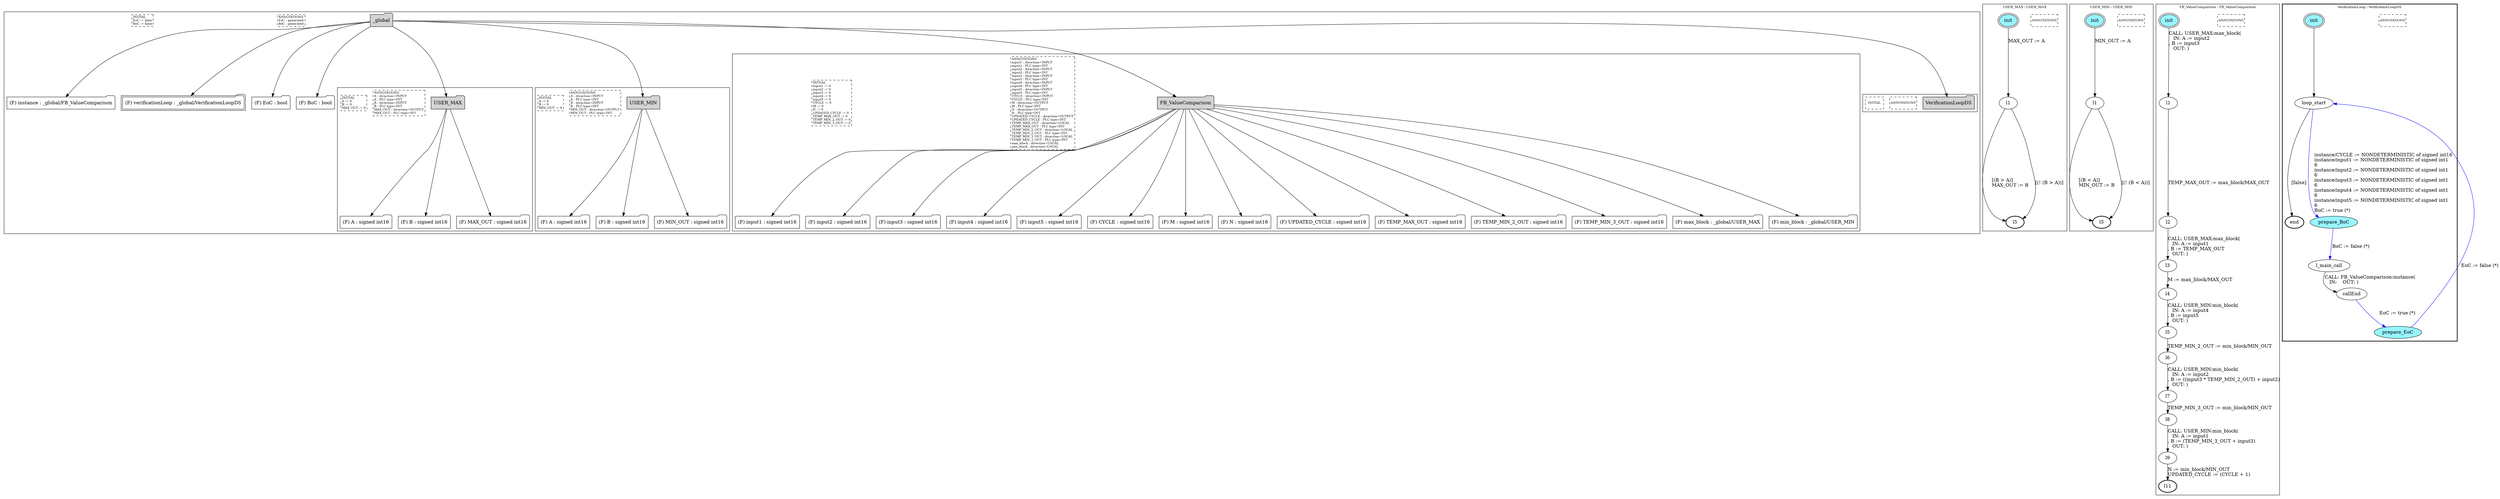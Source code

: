 digraph G {
	subgraph cluster__global356835027 {
		node [shape="folder", style="filled"];
		//label="_global";
		_global356835027 [label="_global"];
		_global356835027 -> instance1681875321;
		instance1681875321 [label = "(F) instance : _global/FB_ValueComparison", fillcolor="white" ];
		_global356835027 -> verificationLoop1111700510;
		verificationLoop1111700510 [label = "(F) verificationLoop : _global/VerificationLoopDS", fillcolor="white" , peripheries=2];
		_global356835027 -> EoC906838480;
		EoC906838480 [label = "(F) EoC : bool", fillcolor="white" ];
		_global356835027 -> BoC344410717;
		BoC344410717 [label = "(F) BoC : bool", fillcolor="white" ];
		_global356835027 -> USER_MAX63746349;
		subgraph cluster_USER_MAX63746349 {
			node [shape="folder", style="filled"];
			//label="USER_MAX";
			USER_MAX63746349 [label="USER_MAX"];
			USER_MAX63746349 -> A1739581705;
			A1739581705 [label = "(F) A : signed int16", fillcolor="white" ];
			USER_MAX63746349 -> B383882703;
			B383882703 [label = "(F) B : signed int16", fillcolor="white" ];
			USER_MAX63746349 -> MAX_OUT125530569;
			MAX_OUT125530569 [label = "(F) MAX_OUT : signed int16", fillcolor="white" ];
			
			annotations_pseudonode_USER_MAX63746349 [
				label="ANNOTATIONS\lA : direction=INPUT\lA : PLC type=INT\lB : direction=INPUT\lB : PLC type=INT\lMAX_OUT : direction=OUTPUT\lMAX_OUT : PLC type=INT\l",
				fontsize=9, margin="0.04,0.04", fillcolor="white", shape="rectangle", style="dashed"];
			initamt_pseudonode_USER_MAX63746349 [
				label="INITIAL\lA := 0\lB := 0\lMAX_OUT := 0\l",
				fontsize=9, margin="0.04,0.04", fillcolor="lightyellow", shape="rectangle", style="dashed"];
		}
		_global356835027 -> USER_MIN457218681;
		subgraph cluster_USER_MIN457218681 {
			node [shape="folder", style="filled"];
			//label="USER_MIN";
			USER_MIN457218681 [label="USER_MIN"];
			USER_MIN457218681 -> A242833949;
			A242833949 [label = "(F) A : signed int16", fillcolor="white" ];
			USER_MIN457218681 -> B1657624109;
			B1657624109 [label = "(F) B : signed int16", fillcolor="white" ];
			USER_MIN457218681 -> MIN_OUT540537131;
			MIN_OUT540537131 [label = "(F) MIN_OUT : signed int16", fillcolor="white" ];
			
			annotations_pseudonode_USER_MIN457218681 [
				label="ANNOTATIONS\lA : direction=INPUT\lA : PLC type=INT\lB : direction=INPUT\lB : PLC type=INT\lMIN_OUT : direction=OUTPUT\lMIN_OUT : PLC type=INT\l",
				fontsize=9, margin="0.04,0.04", fillcolor="white", shape="rectangle", style="dashed"];
			initamt_pseudonode_USER_MIN457218681 [
				label="INITIAL\lA := 0\lB := 0\lMIN_OUT := 0\l",
				fontsize=9, margin="0.04,0.04", fillcolor="lightyellow", shape="rectangle", style="dashed"];
		}
		_global356835027 -> FB_ValueComparison1950555036;
		subgraph cluster_FB_ValueComparison1950555036 {
			node [shape="folder", style="filled"];
			//label="FB_ValueComparison";
			FB_ValueComparison1950555036 [label="FB_ValueComparison"];
			FB_ValueComparison1950555036 -> input11761382759;
			input11761382759 [label = "(F) input1 : signed int16", fillcolor="white" ];
			FB_ValueComparison1950555036 -> input2979248421;
			input2979248421 [label = "(F) input2 : signed int16", fillcolor="white" ];
			FB_ValueComparison1950555036 -> input3201036751;
			input3201036751 [label = "(F) input3 : signed int16", fillcolor="white" ];
			FB_ValueComparison1950555036 -> input41239935217;
			input41239935217 [label = "(F) input4 : signed int16", fillcolor="white" ];
			FB_ValueComparison1950555036 -> input51877964230;
			input51877964230 [label = "(F) input5 : signed int16", fillcolor="white" ];
			FB_ValueComparison1950555036 -> CYCLE1534265514;
			CYCLE1534265514 [label = "(F) CYCLE : signed int16", fillcolor="white" ];
			FB_ValueComparison1950555036 -> M721004015;
			M721004015 [label = "(F) M : signed int16", fillcolor="white" ];
			FB_ValueComparison1950555036 -> N10044740;
			N10044740 [label = "(F) N : signed int16", fillcolor="white" ];
			FB_ValueComparison1950555036 -> UPDATED_CYCLE376017690;
			UPDATED_CYCLE376017690 [label = "(F) UPDATED_CYCLE : signed int16", fillcolor="white" ];
			FB_ValueComparison1950555036 -> TEMP_MAX_OUT920033195;
			TEMP_MAX_OUT920033195 [label = "(F) TEMP_MAX_OUT : signed int16", fillcolor="white" ];
			FB_ValueComparison1950555036 -> TEMP_MIN_2_OUT24226406;
			TEMP_MIN_2_OUT24226406 [label = "(F) TEMP_MIN_2_OUT : signed int16", fillcolor="white" ];
			FB_ValueComparison1950555036 -> TEMP_MIN_3_OUT1239710170;
			TEMP_MIN_3_OUT1239710170 [label = "(F) TEMP_MIN_3_OUT : signed int16", fillcolor="white" ];
			FB_ValueComparison1950555036 -> max_block2144817630;
			max_block2144817630 [label = "(F) max_block : _global/USER_MAX", fillcolor="white" ];
			FB_ValueComparison1950555036 -> min_block260345895;
			min_block260345895 [label = "(F) min_block : _global/USER_MIN", fillcolor="white" ];
			
			annotations_pseudonode_FB_ValueComparison1950555036 [
				label="ANNOTATIONS\linput1 : direction=INPUT\linput1 : PLC type=INT\linput2 : direction=INPUT\linput2 : PLC type=INT\linput3 : direction=INPUT\linput3 : PLC type=INT\linput4 : direction=INPUT\linput4 : PLC type=INT\linput5 : direction=INPUT\linput5 : PLC type=INT\lCYCLE : direction=INPUT\lCYCLE : PLC type=INT\lM : direction=OUTPUT\lM : PLC type=INT\lN : direction=OUTPUT\lN : PLC type=INT\lUPDATED_CYCLE : direction=OUTPUT\lUPDATED_CYCLE : PLC type=INT\lTEMP_MAX_OUT : direction=LOCAL\lTEMP_MAX_OUT : PLC type=INT\lTEMP_MIN_2_OUT : direction=LOCAL\lTEMP_MIN_2_OUT : PLC type=INT\lTEMP_MIN_3_OUT : direction=LOCAL\lTEMP_MIN_3_OUT : PLC type=INT\lmax_block : direction=LOCAL\lmin_block : direction=LOCAL\l",
				fontsize=9, margin="0.04,0.04", fillcolor="white", shape="rectangle", style="dashed"];
			initamt_pseudonode_FB_ValueComparison1950555036 [
				label="INITIAL\linput1 := 0\linput2 := 0\linput3 := 0\linput4 := 0\linput5 := 0\lCYCLE := 0\lM := 0\lN := 0\lUPDATED_CYCLE := 0\lTEMP_MAX_OUT := 0\lTEMP_MIN_2_OUT := 0\lTEMP_MIN_3_OUT := 0\l",
				fontsize=9, margin="0.04,0.04", fillcolor="lightyellow", shape="rectangle", style="dashed"];
		}
		_global356835027 -> VerificationLoopDS1090123277;
		subgraph cluster_VerificationLoopDS1090123277 {
			node [shape="folder", style="filled"];
			//label="VerificationLoopDS";
			VerificationLoopDS1090123277 [label="VerificationLoopDS"];
			
			annotations_pseudonode_VerificationLoopDS1090123277 [
				label="ANNOTATIONS",
				fontsize=9, margin="0.04,0.04", fillcolor="white", shape="rectangle", style="dashed"];
			initamt_pseudonode_VerificationLoopDS1090123277 [
				label="INITIAL",
				fontsize=9, margin="0.04,0.04", fillcolor="lightyellow", shape="rectangle", style="dashed"];
		}
		
		annotations_pseudonode__global356835027 [
			label="ANNOTATIONS\lEoC : generated\lBoC : generated\l",
			fontsize=9, margin="0.04,0.04", fillcolor="white", shape="rectangle", style="dashed"];
		initamt_pseudonode__global356835027 [
			label="INITIAL\lEoC := false\lBoC := false\l",
			fontsize=9, margin="0.04,0.04", fillcolor="lightyellow", shape="rectangle", style="dashed"];
	}
	subgraph clusterUSER_MAX {
		node [style="filled"];
		color="black";
		fontsize=10;
		ranksep=0.4;
		
		label="USER_MAX : USER_MAX";
		
		annotations_pseudonode_USER_MAX [
			label="ANNOTATIONS",
			fontsize=9, margin="0.04,0.04", fillcolor="white", shape="rectangle", style="dashed"];
		
		init_USER_MAX [label="init", color="black", fillcolor="cadetblue1", peripheries=2, shape="ellipse"];
		l1_USER_MAX [label="l1", color="black", fillcolor="white", shape="ellipse"];
		l5_USER_MAX [label="l5", color="black", fillcolor="white", style=bold, shape="ellipse"];
		init_USER_MAX -> l1_USER_MAX [color="black", label="MAX_OUT := A"];
		l1_USER_MAX -> l5_USER_MAX [color="black", label="[(B > A)]\lMAX_OUT := B\l"];
		l1_USER_MAX -> l5_USER_MAX [color="black", label="[(! (B > A))]"];
	}
	subgraph clusterUSER_MIN {
		node [style="filled"];
		color="black";
		fontsize=10;
		ranksep=0.4;
		
		label="USER_MIN : USER_MIN";
		
		annotations_pseudonode_USER_MIN [
			label="ANNOTATIONS",
			fontsize=9, margin="0.04,0.04", fillcolor="white", shape="rectangle", style="dashed"];
		
		init_USER_MIN [label="init", color="black", fillcolor="cadetblue1", peripheries=2, shape="ellipse"];
		l1_USER_MIN [label="l1", color="black", fillcolor="white", shape="ellipse"];
		l5_USER_MIN [label="l5", color="black", fillcolor="white", style=bold, shape="ellipse"];
		init_USER_MIN -> l1_USER_MIN [color="black", label="MIN_OUT := A"];
		l1_USER_MIN -> l5_USER_MIN [color="black", label="[(B < A)]\lMIN_OUT := B\l"];
		l1_USER_MIN -> l5_USER_MIN [color="black", label="[(! (B < A))]"];
	}
	subgraph clusterFB_ValueComparison {
		node [style="filled"];
		color="black";
		fontsize=10;
		ranksep=0.4;
		
		label="FB_ValueComparison : FB_ValueComparison";
		
		annotations_pseudonode_FB_ValueComparison [
			label="ANNOTATIONS",
			fontsize=9, margin="0.04,0.04", fillcolor="white", shape="rectangle", style="dashed"];
		
		init_FB_ValueComparison [label="init", color="black", fillcolor="cadetblue1", peripheries=2, shape="ellipse"];
		l1_FB_ValueComparison [label="l1", color="black", fillcolor="white", shape="ellipse"];
		l2_FB_ValueComparison [label="l2", color="black", fillcolor="white", shape="ellipse"];
		l3_FB_ValueComparison [label="l3", color="black", fillcolor="white", shape="ellipse"];
		l4_FB_ValueComparison [label="l4", color="black", fillcolor="white", shape="ellipse"];
		l5_FB_ValueComparison [label="l5", color="black", fillcolor="white", shape="ellipse"];
		l6_FB_ValueComparison [label="l6", color="black", fillcolor="white", shape="ellipse"];
		l7_FB_ValueComparison [label="l7", color="black", fillcolor="white", shape="ellipse"];
		l8_FB_ValueComparison [label="l8", color="black", fillcolor="white", shape="ellipse"];
		l9_FB_ValueComparison [label="l9", color="black", fillcolor="white", shape="ellipse"];
		l11_FB_ValueComparison [label="l11", color="black", fillcolor="white", style=bold, shape="ellipse"];
		init_FB_ValueComparison -> l1_FB_ValueComparison [color="black", label="CALL: USER_MAX:max_block(\l   IN: A := input2\l, B := input3\l   OUT: )\l"];
		l1_FB_ValueComparison -> l2_FB_ValueComparison [color="black", label="TEMP_MAX_OUT := max_block/MAX_OUT"];
		l2_FB_ValueComparison -> l3_FB_ValueComparison [color="black", label="CALL: USER_MAX:max_block(\l   IN: A := input1\l, B := TEMP_MAX_OUT\l   OUT: )\l"];
		l3_FB_ValueComparison -> l4_FB_ValueComparison [color="black", label="M := max_block/MAX_OUT"];
		l4_FB_ValueComparison -> l5_FB_ValueComparison [color="black", label="CALL: USER_MIN:min_block(\l   IN: A := input4\l, B := input5\l   OUT: )\l"];
		l5_FB_ValueComparison -> l6_FB_ValueComparison [color="black", label="TEMP_MIN_2_OUT := min_block/MIN_OUT"];
		l6_FB_ValueComparison -> l7_FB_ValueComparison [color="black", label="CALL: USER_MIN:min_block(\l   IN: A := input2\l, B := ((input3 * TEMP_MIN_2_OUT) + input2)\l   OUT: )\l"];
		l7_FB_ValueComparison -> l8_FB_ValueComparison [color="black", label="TEMP_MIN_3_OUT := min_block/MIN_OUT"];
		l8_FB_ValueComparison -> l9_FB_ValueComparison [color="black", label="CALL: USER_MIN:min_block(\l   IN: A := input1\l, B := (TEMP_MIN_3_OUT + input3)\l   OUT: )\l"];
		l9_FB_ValueComparison -> l11_FB_ValueComparison [color="black", label="N := min_block/MIN_OUT\lUPDATED_CYCLE := (CYCLE + 1)\l"];
	}
	subgraph clusterVerificationLoop {
		node [style="filled"];
		style=bold;
		color="black";
		fontsize=10;
		ranksep=0.4;
		
		label="VerificationLoop : VerificationLoopDS";
		
		annotations_pseudonode_VerificationLoop [
			label="ANNOTATIONS",
			fontsize=9, margin="0.04,0.04", fillcolor="white", shape="rectangle", style="dashed"];
		
		init_VerificationLoop [label="init", color="black", fillcolor="cadetblue1", peripheries=2, shape="ellipse"];
		end_VerificationLoop [label="end", color="black", fillcolor="cadetblue1", style=bold, shape="ellipse"];
		loop_start_VerificationLoop [label="loop_start", color="black", fillcolor="white", shape="ellipse"];
		prepare_BoC_VerificationLoop [label="prepare_BoC", color="black", fillcolor="cadetblue1", shape="ellipse"];
		l_main_call_VerificationLoop [label="l_main_call", color="black", fillcolor="white", shape="ellipse"];
		callEnd_VerificationLoop [label="callEnd", color="black", fillcolor="white", shape="ellipse"];
		prepare_EoC_VerificationLoop [label="prepare_EoC", color="black", fillcolor="cadetblue1", shape="ellipse"];
		init_VerificationLoop -> loop_start_VerificationLoop [color="black", label=""];
		loop_start_VerificationLoop -> prepare_BoC_VerificationLoop [color="blue", label="instance/CYCLE := NONDETERMINISTIC of signed int16\linstance/input1 := NONDETERMINISTIC of signed int1\l6\linstance/input2 := NONDETERMINISTIC of signed int1\l6\linstance/input3 := NONDETERMINISTIC of signed int1\l6\linstance/input4 := NONDETERMINISTIC of signed int1\l6\linstance/input5 := NONDETERMINISTIC of signed int1\l6\lBoC := true (*)\l"];
		prepare_BoC_VerificationLoop -> l_main_call_VerificationLoop [color="blue", label="BoC := false (*)"];
		l_main_call_VerificationLoop -> callEnd_VerificationLoop [color="black", label="CALL: FB_ValueComparison:instance(\l   IN:    OUT: )\l"];
		callEnd_VerificationLoop -> prepare_EoC_VerificationLoop [color="blue", label="EoC := true (*)"];
		prepare_EoC_VerificationLoop -> loop_start_VerificationLoop [color="blue", label="EoC := false (*)"];
		loop_start_VerificationLoop -> end_VerificationLoop [color="black", label="[false]"];
	}
}

